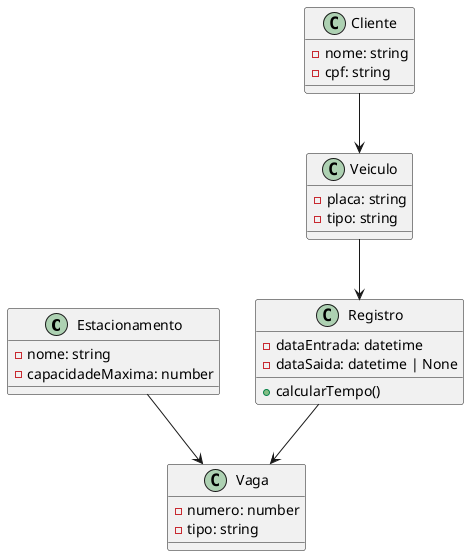 @startuml

class Estacionamento {
  - nome: string
  - capacidadeMaxima: number
  
}

class Vaga {
  - numero: number
  - tipo: string
}

class Cliente {
  - nome: string
  - cpf: string
}

class Veiculo {
  - placa: string
  - tipo: string
}

class Registro {
  - dataEntrada: datetime
  - dataSaida: datetime | None
  
  + calcularTempo()
}

Estacionamento --> Vaga
Registro --> Vaga
Cliente --> Veiculo
Veiculo --> Registro

@enduml

